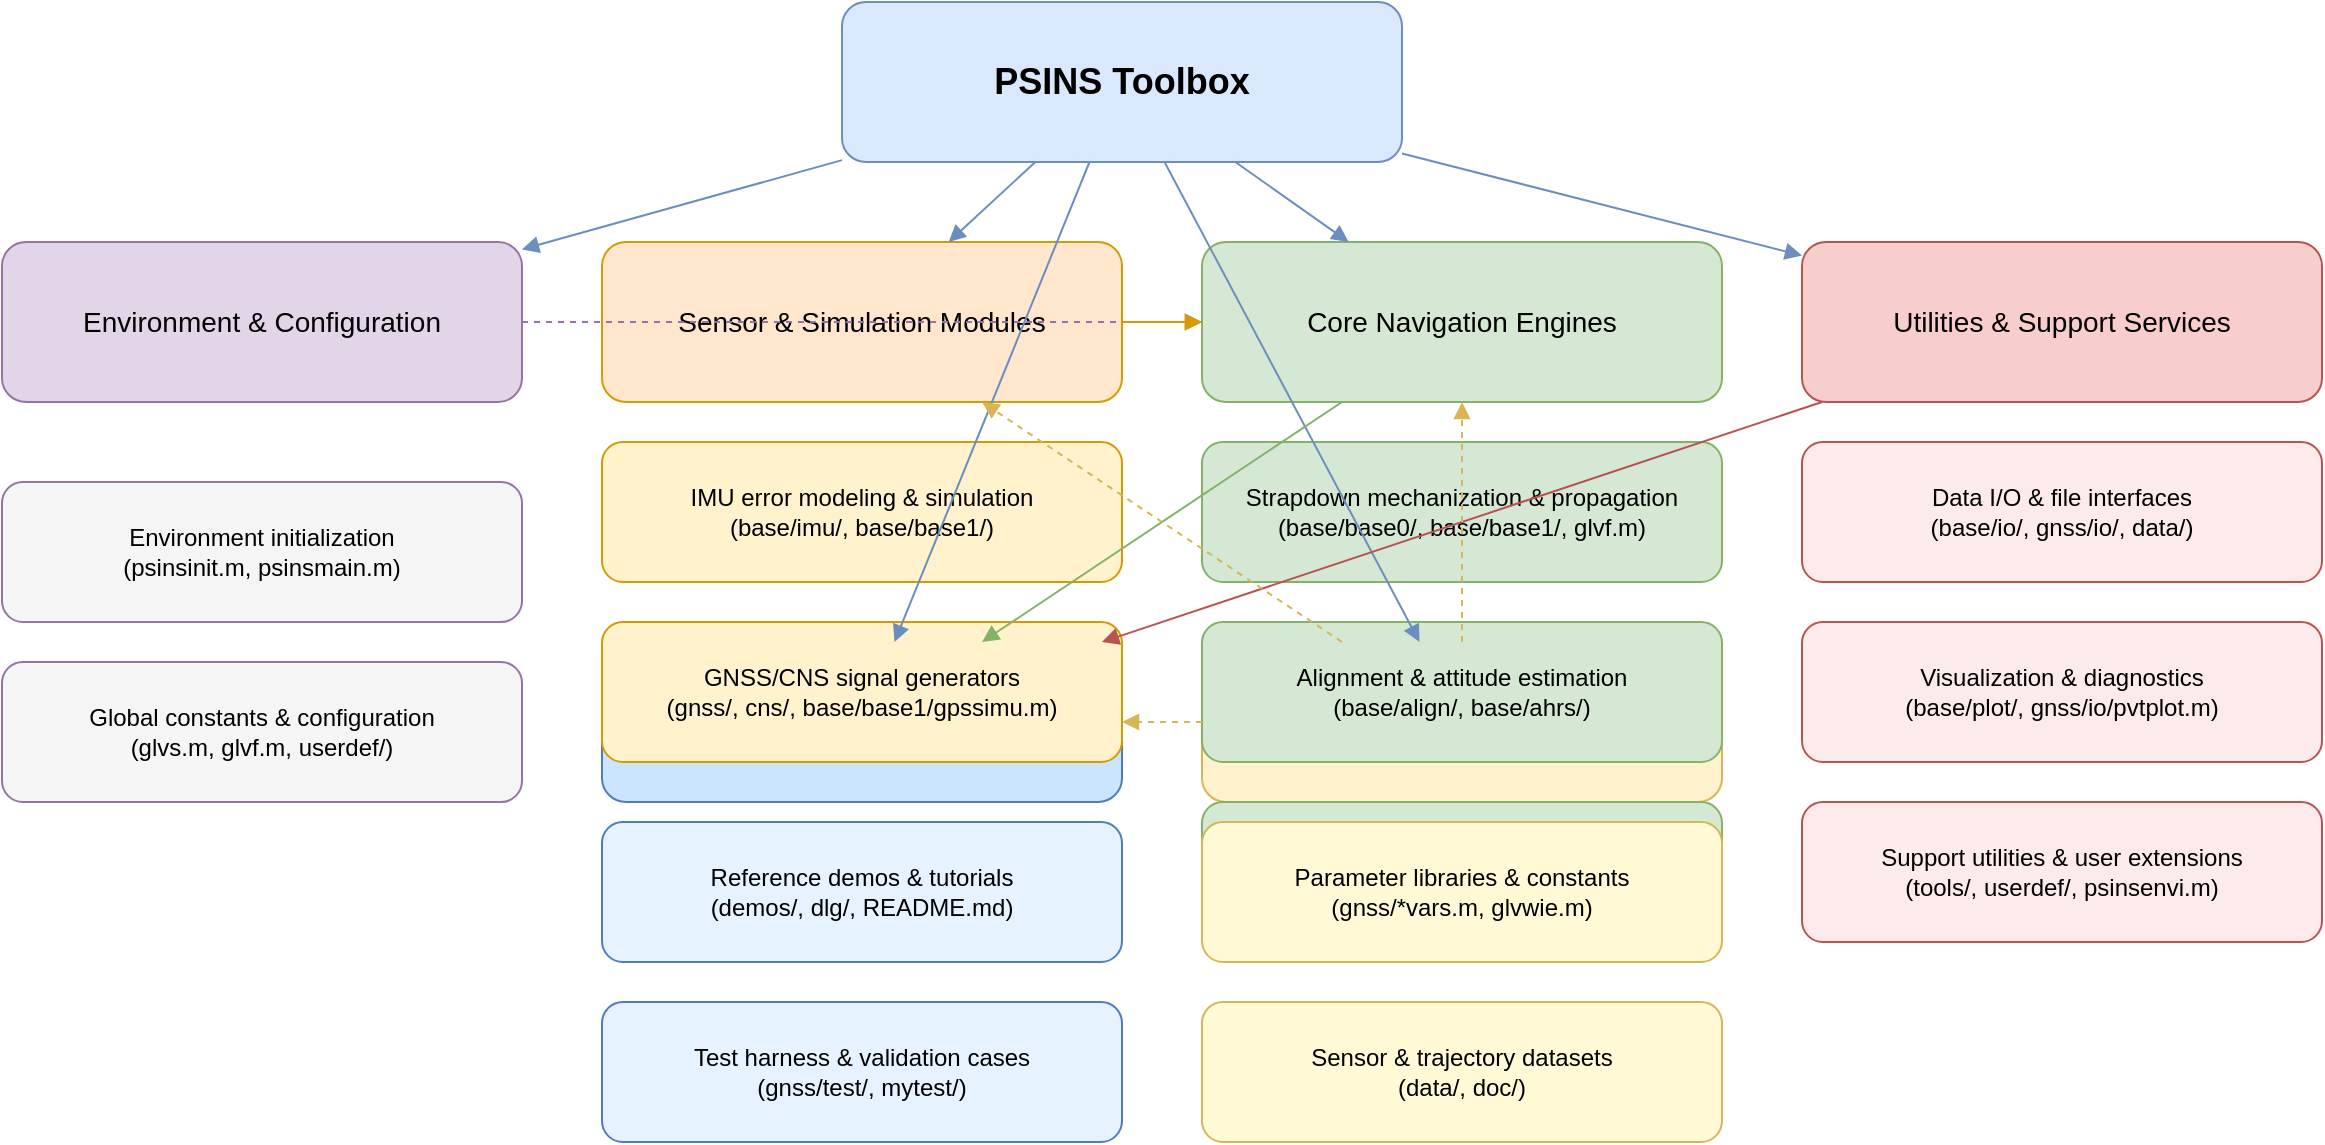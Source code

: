 <?xml version="1.0" encoding="UTF-8"?>
<mxfile version="20.8.16" editor="Circuit" type="device">
  <diagram id="PSINS-Architecture" name="PSINS Functional Architecture">
    <mxGraphModel dx="1600" dy="900" grid="1" gridSize="10" guides="1" tooltips="1" connect="1" arrows="1" fold="1" page="1" pageScale="1" pageWidth="1600" pageHeight="900" math="0" shadow="0">
      <root>
        <mxCell id="0"/>
        <mxCell id="1" parent="0"/>
        <mxCell id="psins" value="PSINS Toolbox" style="rounded=1;whiteSpace=wrap;html=1;fontSize=18;fontStyle=1;fillColor=#dae8fc;strokeColor=#6c8ebf;" vertex="1" parent="1">
          <mxGeometry x="660" y="40" width="280" height="80" as="geometry"/>
        </mxCell>
        <mxCell id="env" value="Environment &amp; Configuration" style="rounded=1;whiteSpace=wrap;html=1;fontSize=14;fillColor=#e1d5e7;strokeColor=#9673a6;" vertex="1" parent="1">
          <mxGeometry x="240" y="160" width="260" height="80" as="geometry"/>
        </mxCell>
        <mxCell id="sensors" value="Sensor &amp; Simulation Modules" style="rounded=1;whiteSpace=wrap;html=1;fontSize=14;fillColor=#ffe6cc;strokeColor=#d79b00;" vertex="1" parent="1">
          <mxGeometry x="540" y="160" width="260" height="80" as="geometry"/>
        </mxCell>
        <mxCell id="core" value="Core Navigation Engines" style="rounded=1;whiteSpace=wrap;html=1;fontSize=14;fillColor=#d5e8d4;strokeColor=#82b366;" vertex="1" parent="1">
          <mxGeometry x="840" y="160" width="260" height="80" as="geometry"/>
        </mxCell>
        <mxCell id="utilities" value="Utilities &amp; Support Services" style="rounded=1;whiteSpace=wrap;html=1;fontSize=14;fillColor=#f8cecc;strokeColor=#b85450;" vertex="1" parent="1">
          <mxGeometry x="1140" y="160" width="260" height="80" as="geometry"/>
        </mxCell>
        <mxCell id="apps" value="Applications &amp; Demos" style="rounded=1;whiteSpace=wrap;html=1;fontSize=14;fillColor=#cce5ff;strokeColor=#4d7dbf;" vertex="1" parent="1">
          <mxGeometry x="540" y="360" width="260" height="80" as="geometry"/>
        </mxCell>
        <mxCell id="data" value="Reference Data &amp; Assets" style="rounded=1;whiteSpace=wrap;html=1;fontSize=14;fillColor=#fff2cc;strokeColor=#d6b656;" vertex="1" parent="1">
          <mxGeometry x="840" y="360" width="260" height="80" as="geometry"/>
        </mxCell>
        <mxCell id="env_setup" value="Environment initialization&#xa;(psinsinit.m, psinsmain.m)" style="rounded=1;whiteSpace=wrap;html=1;fontSize=12;fillColor=#f5f5f5;strokeColor=#9673a6;" vertex="1" parent="1">
          <mxGeometry x="240" y="280" width="260" height="70" as="geometry"/>
        </mxCell>
        <mxCell id="env_constants" value="Global constants &amp; configuration&#xa;(glvs.m, glvf.m, userdef/)" style="rounded=1;whiteSpace=wrap;html=1;fontSize=12;fillColor=#f5f5f5;strokeColor=#9673a6;" vertex="1" parent="1">
          <mxGeometry x="240" y="370" width="260" height="70" as="geometry"/>
        </mxCell>
        <mxCell id="sensor_imu" value="IMU error modeling &amp; simulation&#xa;(base/imu/, base/base1/)" style="rounded=1;whiteSpace=wrap;html=1;fontSize=12;fillColor=#fff2cc;strokeColor=#d79b00;" vertex="1" parent="1">
          <mxGeometry x="540" y="260" width="260" height="70" as="geometry"/>
        </mxCell>
        <mxCell id="sensor_gnss" value="GNSS/CNS signal generators&#xa;(gnss/, cns/, base/base1/gpssimu.m)" style="rounded=1;whiteSpace=wrap;html=1;fontSize=12;fillColor=#fff2cc;strokeColor=#d79b00;" vertex="1" parent="1">
          <mxGeometry x="540" y="350" width="260" height="70" as="geometry"/>
        </mxCell>
        <mxCell id="core_mech" value="Strapdown mechanization &amp; propagation&#xa;(base/base0/, base/base1/, glvf.m)" style="rounded=1;whiteSpace=wrap;html=1;fontSize=12;fillColor=#d5e8d4;strokeColor=#82b366;" vertex="1" parent="1">
          <mxGeometry x="840" y="260" width="260" height="70" as="geometry"/>
        </mxCell>
        <mxCell id="core_align" value="Alignment &amp; attitude estimation&#xa;(base/align/, base/ahrs/)" style="rounded=1;whiteSpace=wrap;html=1;fontSize=12;fillColor=#d5e8d4;strokeColor=#82b366;" vertex="1" parent="1">
          <mxGeometry x="840" y="350" width="260" height="70" as="geometry"/>
        </mxCell>
        <mxCell id="core_kf" value="Kalman filtering &amp; sensor fusion&#xa;(base/kf/, sinsgps.m, fkfupdate.m)" style="rounded=1;whiteSpace=wrap;html=1;fontSize=12;fillColor=#d5e8d4;strokeColor=#82b366;" vertex="1" parent="1">
          <mxGeometry x="840" y="440" width="260" height="70" as="geometry"/>
        </mxCell>
        <mxCell id="util_io" value="Data I/O &amp; file interfaces&#xa;(base/io/, gnss/io/, data/)" style="rounded=1;whiteSpace=wrap;html=1;fontSize=12;fillColor=#fdeaea;strokeColor=#b85450;" vertex="1" parent="1">
          <mxGeometry x="1140" y="260" width="260" height="70" as="geometry"/>
        </mxCell>
        <mxCell id="util_plot" value="Visualization &amp; diagnostics&#xa;(base/plot/, gnss/io/pvtplot.m)" style="rounded=1;whiteSpace=wrap;html=1;fontSize=12;fillColor=#fdeaea;strokeColor=#b85450;" vertex="1" parent="1">
          <mxGeometry x="1140" y="350" width="260" height="70" as="geometry"/>
        </mxCell>
        <mxCell id="util_tools" value="Support utilities &amp; user extensions&#xa;(tools/, userdef/, psinsenvi.m)" style="rounded=1;whiteSpace=wrap;html=1;fontSize=12;fillColor=#fdeaea;strokeColor=#b85450;" vertex="1" parent="1">
          <mxGeometry x="1140" y="440" width="260" height="70" as="geometry"/>
        </mxCell>
        <mxCell id="apps_demos" value="Reference demos &amp; tutorials&#xa;(demos/, dlg/, README.md)" style="rounded=1;whiteSpace=wrap;html=1;fontSize=12;fillColor=#e6f2ff;strokeColor=#4d7dbf;" vertex="1" parent="1">
          <mxGeometry x="540" y="450" width="260" height="70" as="geometry"/>
        </mxCell>
        <mxCell id="apps_tests" value="Test harness &amp; validation cases&#xa;(gnss/test/, mytest/)" style="rounded=1;whiteSpace=wrap;html=1;fontSize=12;fillColor=#e6f2ff;strokeColor=#4d7dbf;" vertex="1" parent="1">
          <mxGeometry x="540" y="540" width="260" height="70" as="geometry"/>
        </mxCell>
        <mxCell id="data_catalog" value="Sensor &amp; trajectory datasets&#xa;(data/, doc/)" style="rounded=1;whiteSpace=wrap;html=1;fontSize=12;fillColor=#fff9d6;strokeColor=#d6b656;" vertex="1" parent="1">
          <mxGeometry x="840" y="540" width="260" height="70" as="geometry"/>
        </mxCell>
        <mxCell id="data_models" value="Parameter libraries &amp; constants&#xa;(gnss/*vars.m, glvwie.m)" style="rounded=1;whiteSpace=wrap;html=1;fontSize=12;fillColor=#fff9d6;strokeColor=#d6b656;" vertex="1" parent="1">
          <mxGeometry x="840" y="450" width="260" height="70" as="geometry"/>
        </mxCell>
        <mxCell id="edge_psins_env" style="endArrow=block;html=1;strokeColor=#6c8ebf;" edge="1" parent="1" source="psins" target="env">
          <mxGeometry relative="1" as="geometry"/>
        </mxCell>
        <mxCell id="edge_psins_sensors" style="endArrow=block;html=1;strokeColor=#6c8ebf;" edge="1" parent="1" source="psins" target="sensors">
          <mxGeometry relative="1" as="geometry"/>
        </mxCell>
        <mxCell id="edge_psins_core" style="endArrow=block;html=1;strokeColor=#6c8ebf;" edge="1" parent="1" source="psins" target="core">
          <mxGeometry relative="1" as="geometry"/>
        </mxCell>
        <mxCell id="edge_psins_util" style="endArrow=block;html=1;strokeColor=#6c8ebf;" edge="1" parent="1" source="psins" target="utilities">
          <mxGeometry relative="1" as="geometry"/>
        </mxCell>
        <mxCell id="edge_psins_apps" style="endArrow=block;html=1;strokeColor=#6c8ebf;" edge="1" parent="1" source="psins" target="apps">
          <mxGeometry relative="1" as="geometry">
            <mxPoint x="670" y="320" as="targetPoint"/>
          </mxGeometry>
        </mxCell>
        <mxCell id="edge_psins_data" style="endArrow=block;html=1;strokeColor=#6c8ebf;" edge="1" parent="1" source="psins" target="data">
          <mxGeometry relative="1" as="geometry">
            <mxPoint x="930" y="320" as="targetPoint"/>
          </mxGeometry>
        </mxCell>
        <mxCell id="edge_env_core" style="endArrow=block;html=1;strokeColor=#9673a6;dashed=1;" edge="1" parent="1" source="env" target="core">
          <mxGeometry relative="1" as="geometry"/>
        </mxCell>
        <mxCell id="edge_sensors_core" style="endArrow=block;html=1;strokeColor=#d79b00;" edge="1" parent="1" source="sensors" target="core">
          <mxGeometry relative="1" as="geometry"/>
        </mxCell>
        <mxCell id="edge_core_apps" style="endArrow=block;html=1;strokeColor=#82b366;" edge="1" parent="1" source="core" target="apps">
          <mxGeometry relative="1" as="geometry"/>
        </mxCell>
        <mxCell id="edge_util_apps" style="endArrow=block;html=1;strokeColor=#b85450;" edge="1" parent="1" source="utilities" target="apps">
          <mxGeometry relative="1" as="geometry"/>
        </mxCell>
        <mxCell id="edge_data_sensors" style="endArrow=block;html=1;strokeColor=#d6b656;dashed=1;" edge="1" parent="1" source="data" target="sensors">
          <mxGeometry relative="1" as="geometry"/>
        </mxCell>
        <mxCell id="edge_data_core" style="endArrow=block;html=1;strokeColor=#d6b656;dashed=1;" edge="1" parent="1" source="data" target="core">
          <mxGeometry relative="1" as="geometry"/>
        </mxCell>
        <mxCell id="edge_data_apps" style="endArrow=block;html=1;strokeColor=#d6b656;dashed=1;" edge="1" parent="1" source="data" target="apps">
          <mxGeometry relative="1" as="geometry"/>
        </mxCell>
      </root>
    </mxGraphModel>
  </diagram>
</mxfile>
